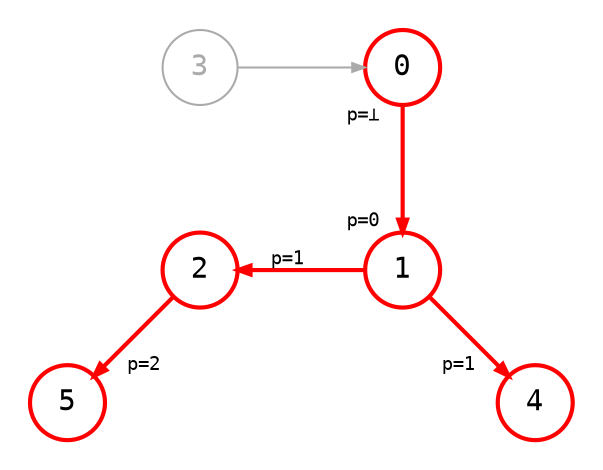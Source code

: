 digraph {
    node [shape=circle, fontname="monospace"];
    edge [arrowsize=0.6, fontname="monospace", fontsize=9];
    layout=circo;
    scale=1.0;
    normalize=true;
    pad=0.2;
    splines=line

    3 [color="#aaaaaa", fontcolor="#aaaaaa"];
    0, 1, 2, 4, 5 [style=bold, color=red];

    0 -> 1 [style=bold, color=red, headlabel="p=0  ", taillabel="p=⊥  "];
    3 -> 0 [color="#aaaaaa"];
    1 -> 2 [style=bold, color=red, headlabel="   p=1"];
    2 -> 3 [style=invis];
    1 -> 4 [style=bold, color=red, headlabel="p=1   "];
    2 -> 5 [style=bold, color=red, headlabel="   p=2 "];
}